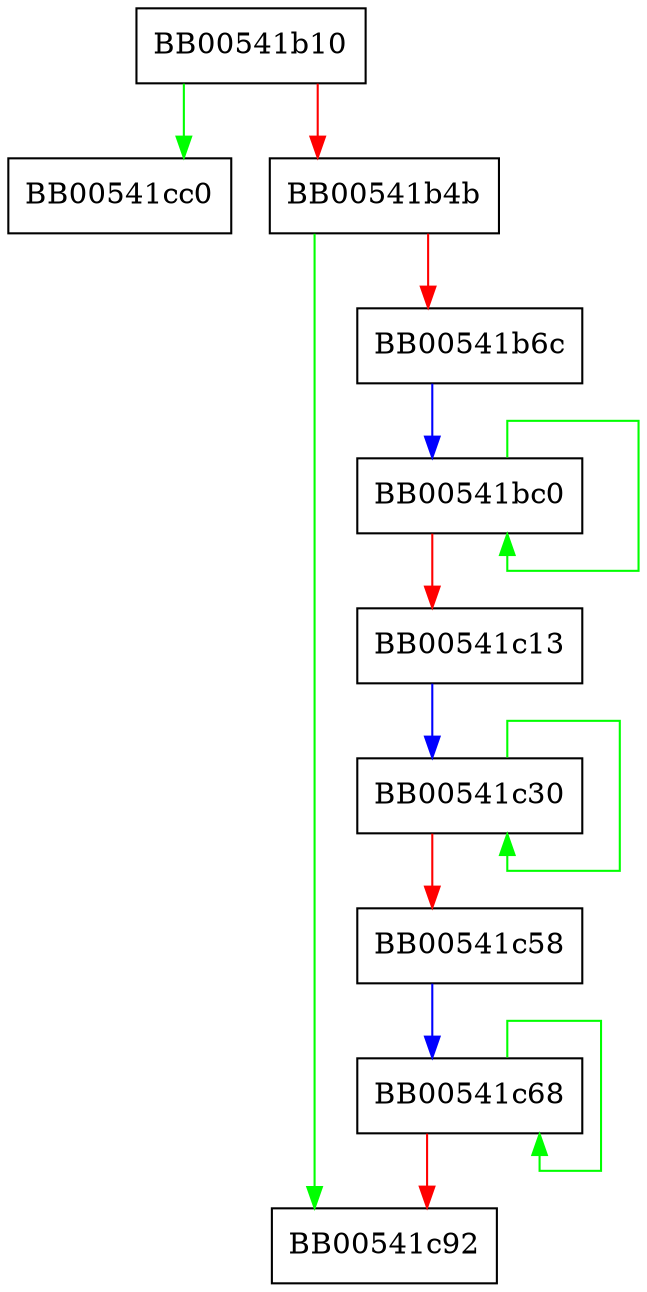 digraph bn_mod_sub_fixed_top {
  node [shape="box"];
  graph [splines=ortho];
  BB00541b10 -> BB00541cc0 [color="green"];
  BB00541b10 -> BB00541b4b [color="red"];
  BB00541b4b -> BB00541c92 [color="green"];
  BB00541b4b -> BB00541b6c [color="red"];
  BB00541b6c -> BB00541bc0 [color="blue"];
  BB00541bc0 -> BB00541bc0 [color="green"];
  BB00541bc0 -> BB00541c13 [color="red"];
  BB00541c13 -> BB00541c30 [color="blue"];
  BB00541c30 -> BB00541c30 [color="green"];
  BB00541c30 -> BB00541c58 [color="red"];
  BB00541c58 -> BB00541c68 [color="blue"];
  BB00541c68 -> BB00541c68 [color="green"];
  BB00541c68 -> BB00541c92 [color="red"];
}